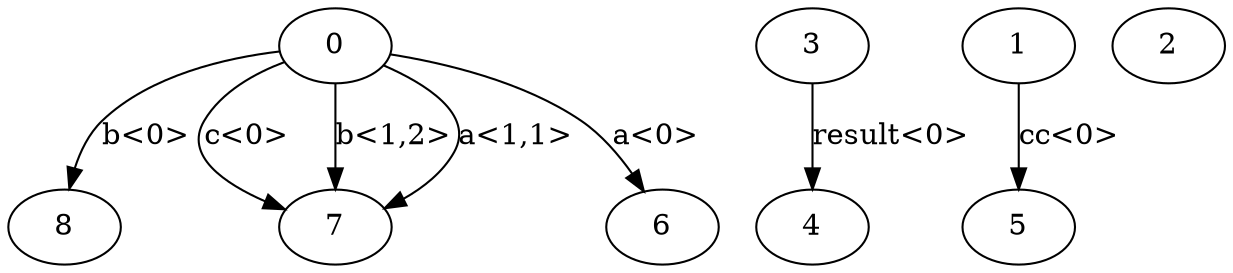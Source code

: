 digraph G {
n0->n8 [label="b<0>"]
n0->n7 [label="c<0>"]
n0->n7 [label="b<1,2>"]
n0->n7 [label="a<1,1>"]
n0->n6 [label="a<0>"]
n0[label="0"]
n6[label="6"]
n7[label="7"]
n8[label="8"]
n3->n4 [label="result<0>"]
n3[label="3"]
n4[label="4"]
n1->n5 [label="cc<0>"]
n1[label="1"]
n5[label="5"]
n2[label="2"]
}
